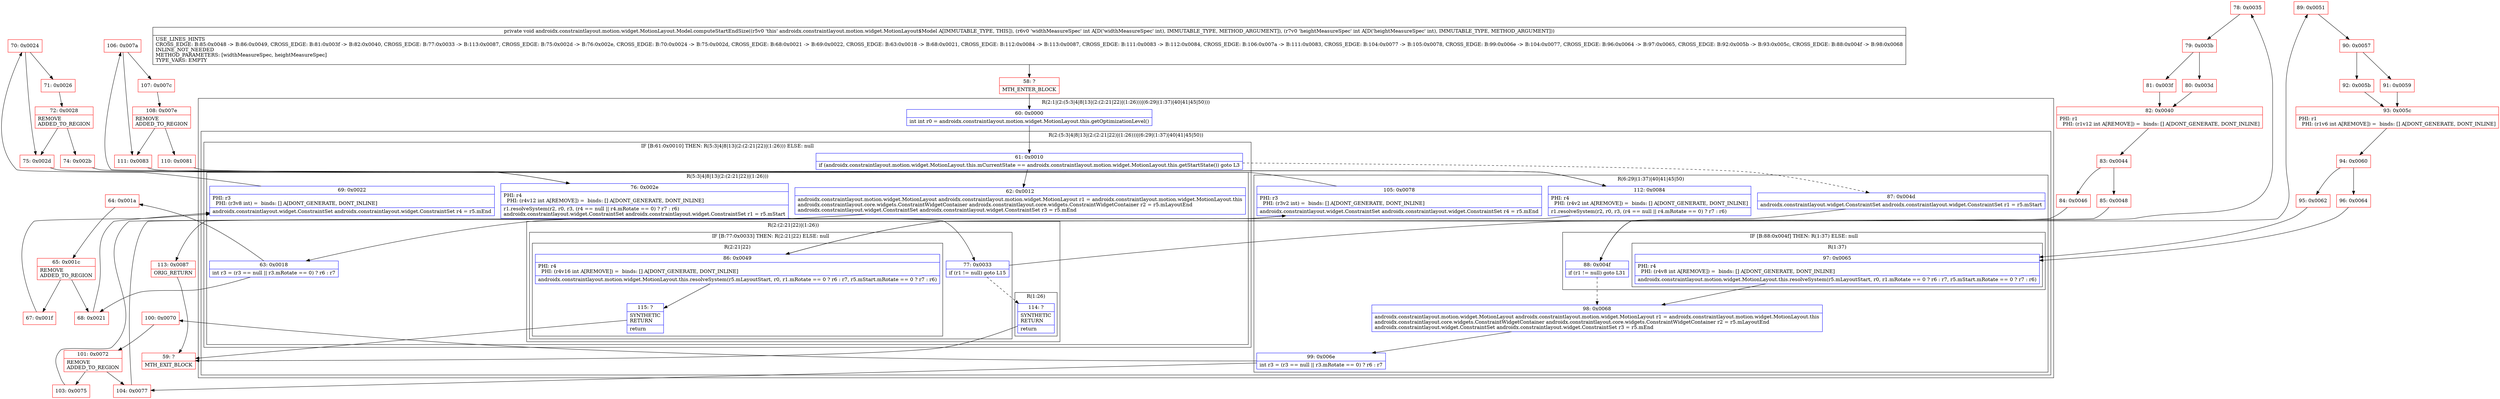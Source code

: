 digraph "CFG forandroidx.constraintlayout.motion.widget.MotionLayout.Model.computeStartEndSize(II)V" {
subgraph cluster_Region_1319753945 {
label = "R(2:1|(2:(5:3|4|8|13|(2:(2:21|22)|(1:26)))|(6:29|(1:37)|40|41|45|50)))";
node [shape=record,color=blue];
Node_60 [shape=record,label="{60\:\ 0x0000|int int r0 = androidx.constraintlayout.motion.widget.MotionLayout.this.getOptimizationLevel()\l}"];
subgraph cluster_Region_1446959279 {
label = "R(2:(5:3|4|8|13|(2:(2:21|22)|(1:26)))|(6:29|(1:37)|40|41|45|50))";
node [shape=record,color=blue];
subgraph cluster_IfRegion_2090867446 {
label = "IF [B:61:0x0010] THEN: R(5:3|4|8|13|(2:(2:21|22)|(1:26))) ELSE: null";
node [shape=record,color=blue];
Node_61 [shape=record,label="{61\:\ 0x0010|if (androidx.constraintlayout.motion.widget.MotionLayout.this.mCurrentState == androidx.constraintlayout.motion.widget.MotionLayout.this.getStartState()) goto L3\l}"];
subgraph cluster_Region_1443052284 {
label = "R(5:3|4|8|13|(2:(2:21|22)|(1:26)))";
node [shape=record,color=blue];
Node_62 [shape=record,label="{62\:\ 0x0012|androidx.constraintlayout.motion.widget.MotionLayout androidx.constraintlayout.motion.widget.MotionLayout r1 = androidx.constraintlayout.motion.widget.MotionLayout.this\landroidx.constraintlayout.core.widgets.ConstraintWidgetContainer androidx.constraintlayout.core.widgets.ConstraintWidgetContainer r2 = r5.mLayoutEnd\landroidx.constraintlayout.widget.ConstraintSet androidx.constraintlayout.widget.ConstraintSet r3 = r5.mEnd\l}"];
Node_63 [shape=record,label="{63\:\ 0x0018|int r3 = (r3 == null \|\| r3.mRotate == 0) ? r6 : r7\l}"];
Node_69 [shape=record,label="{69\:\ 0x0022|PHI: r3 \l  PHI: (r3v8 int) =  binds: [] A[DONT_GENERATE, DONT_INLINE]\l|androidx.constraintlayout.widget.ConstraintSet androidx.constraintlayout.widget.ConstraintSet r4 = r5.mEnd\l}"];
Node_76 [shape=record,label="{76\:\ 0x002e|PHI: r4 \l  PHI: (r4v12 int A[REMOVE]) =  binds: [] A[DONT_GENERATE, DONT_INLINE]\l|r1.resolveSystem(r2, r0, r3, (r4 == null \|\| r4.mRotate == 0) ? r7 : r6)\landroidx.constraintlayout.widget.ConstraintSet androidx.constraintlayout.widget.ConstraintSet r1 = r5.mStart\l}"];
subgraph cluster_Region_1732009832 {
label = "R(2:(2:21|22)|(1:26))";
node [shape=record,color=blue];
subgraph cluster_IfRegion_1439906152 {
label = "IF [B:77:0x0033] THEN: R(2:21|22) ELSE: null";
node [shape=record,color=blue];
Node_77 [shape=record,label="{77\:\ 0x0033|if (r1 != null) goto L15\l}"];
subgraph cluster_Region_683018455 {
label = "R(2:21|22)";
node [shape=record,color=blue];
Node_86 [shape=record,label="{86\:\ 0x0049|PHI: r4 \l  PHI: (r4v16 int A[REMOVE]) =  binds: [] A[DONT_GENERATE, DONT_INLINE]\l|androidx.constraintlayout.motion.widget.MotionLayout.this.resolveSystem(r5.mLayoutStart, r0, r1.mRotate == 0 ? r6 : r7, r5.mStart.mRotate == 0 ? r7 : r6)\l}"];
Node_115 [shape=record,label="{115\:\ ?|SYNTHETIC\lRETURN\l|return\l}"];
}
}
subgraph cluster_Region_1092798280 {
label = "R(1:26)";
node [shape=record,color=blue];
Node_114 [shape=record,label="{114\:\ ?|SYNTHETIC\lRETURN\l|return\l}"];
}
}
}
}
subgraph cluster_Region_35684058 {
label = "R(6:29|(1:37)|40|41|45|50)";
node [shape=record,color=blue];
Node_87 [shape=record,label="{87\:\ 0x004d|androidx.constraintlayout.widget.ConstraintSet androidx.constraintlayout.widget.ConstraintSet r1 = r5.mStart\l}"];
subgraph cluster_IfRegion_1304129720 {
label = "IF [B:88:0x004f] THEN: R(1:37) ELSE: null";
node [shape=record,color=blue];
Node_88 [shape=record,label="{88\:\ 0x004f|if (r1 != null) goto L31\l}"];
subgraph cluster_Region_47124810 {
label = "R(1:37)";
node [shape=record,color=blue];
Node_97 [shape=record,label="{97\:\ 0x0065|PHI: r4 \l  PHI: (r4v8 int A[REMOVE]) =  binds: [] A[DONT_GENERATE, DONT_INLINE]\l|androidx.constraintlayout.motion.widget.MotionLayout.this.resolveSystem(r5.mLayoutStart, r0, r1.mRotate == 0 ? r6 : r7, r5.mStart.mRotate == 0 ? r7 : r6)\l}"];
}
}
Node_98 [shape=record,label="{98\:\ 0x0068|androidx.constraintlayout.motion.widget.MotionLayout androidx.constraintlayout.motion.widget.MotionLayout r1 = androidx.constraintlayout.motion.widget.MotionLayout.this\landroidx.constraintlayout.core.widgets.ConstraintWidgetContainer androidx.constraintlayout.core.widgets.ConstraintWidgetContainer r2 = r5.mLayoutEnd\landroidx.constraintlayout.widget.ConstraintSet androidx.constraintlayout.widget.ConstraintSet r3 = r5.mEnd\l}"];
Node_99 [shape=record,label="{99\:\ 0x006e|int r3 = (r3 == null \|\| r3.mRotate == 0) ? r6 : r7\l}"];
Node_105 [shape=record,label="{105\:\ 0x0078|PHI: r3 \l  PHI: (r3v2 int) =  binds: [] A[DONT_GENERATE, DONT_INLINE]\l|androidx.constraintlayout.widget.ConstraintSet androidx.constraintlayout.widget.ConstraintSet r4 = r5.mEnd\l}"];
Node_112 [shape=record,label="{112\:\ 0x0084|PHI: r4 \l  PHI: (r4v2 int A[REMOVE]) =  binds: [] A[DONT_GENERATE, DONT_INLINE]\l|r1.resolveSystem(r2, r0, r3, (r4 == null \|\| r4.mRotate == 0) ? r7 : r6)\l}"];
}
}
}
Node_58 [shape=record,color=red,label="{58\:\ ?|MTH_ENTER_BLOCK\l}"];
Node_64 [shape=record,color=red,label="{64\:\ 0x001a}"];
Node_65 [shape=record,color=red,label="{65\:\ 0x001c|REMOVE\lADDED_TO_REGION\l}"];
Node_67 [shape=record,color=red,label="{67\:\ 0x001f}"];
Node_70 [shape=record,color=red,label="{70\:\ 0x0024}"];
Node_71 [shape=record,color=red,label="{71\:\ 0x0026}"];
Node_72 [shape=record,color=red,label="{72\:\ 0x0028|REMOVE\lADDED_TO_REGION\l}"];
Node_74 [shape=record,color=red,label="{74\:\ 0x002b}"];
Node_78 [shape=record,color=red,label="{78\:\ 0x0035}"];
Node_79 [shape=record,color=red,label="{79\:\ 0x003b}"];
Node_80 [shape=record,color=red,label="{80\:\ 0x003d}"];
Node_82 [shape=record,color=red,label="{82\:\ 0x0040|PHI: r1 \l  PHI: (r1v12 int A[REMOVE]) =  binds: [] A[DONT_GENERATE, DONT_INLINE]\l}"];
Node_83 [shape=record,color=red,label="{83\:\ 0x0044}"];
Node_84 [shape=record,color=red,label="{84\:\ 0x0046}"];
Node_59 [shape=record,color=red,label="{59\:\ ?|MTH_EXIT_BLOCK\l}"];
Node_85 [shape=record,color=red,label="{85\:\ 0x0048}"];
Node_81 [shape=record,color=red,label="{81\:\ 0x003f}"];
Node_75 [shape=record,color=red,label="{75\:\ 0x002d}"];
Node_68 [shape=record,color=red,label="{68\:\ 0x0021}"];
Node_89 [shape=record,color=red,label="{89\:\ 0x0051}"];
Node_90 [shape=record,color=red,label="{90\:\ 0x0057}"];
Node_91 [shape=record,color=red,label="{91\:\ 0x0059}"];
Node_93 [shape=record,color=red,label="{93\:\ 0x005c|PHI: r1 \l  PHI: (r1v6 int A[REMOVE]) =  binds: [] A[DONT_GENERATE, DONT_INLINE]\l}"];
Node_94 [shape=record,color=red,label="{94\:\ 0x0060}"];
Node_95 [shape=record,color=red,label="{95\:\ 0x0062}"];
Node_96 [shape=record,color=red,label="{96\:\ 0x0064}"];
Node_92 [shape=record,color=red,label="{92\:\ 0x005b}"];
Node_100 [shape=record,color=red,label="{100\:\ 0x0070}"];
Node_101 [shape=record,color=red,label="{101\:\ 0x0072|REMOVE\lADDED_TO_REGION\l}"];
Node_103 [shape=record,color=red,label="{103\:\ 0x0075}"];
Node_106 [shape=record,color=red,label="{106\:\ 0x007a}"];
Node_107 [shape=record,color=red,label="{107\:\ 0x007c}"];
Node_108 [shape=record,color=red,label="{108\:\ 0x007e|REMOVE\lADDED_TO_REGION\l}"];
Node_110 [shape=record,color=red,label="{110\:\ 0x0081}"];
Node_113 [shape=record,color=red,label="{113\:\ 0x0087|ORIG_RETURN\l}"];
Node_111 [shape=record,color=red,label="{111\:\ 0x0083}"];
Node_104 [shape=record,color=red,label="{104\:\ 0x0077}"];
MethodNode[shape=record,label="{private void androidx.constraintlayout.motion.widget.MotionLayout.Model.computeStartEndSize((r5v0 'this' androidx.constraintlayout.motion.widget.MotionLayout$Model A[IMMUTABLE_TYPE, THIS]), (r6v0 'widthMeasureSpec' int A[D('widthMeasureSpec' int), IMMUTABLE_TYPE, METHOD_ARGUMENT]), (r7v0 'heightMeasureSpec' int A[D('heightMeasureSpec' int), IMMUTABLE_TYPE, METHOD_ARGUMENT]))  | USE_LINES_HINTS\lCROSS_EDGE: B:85:0x0048 \-\> B:86:0x0049, CROSS_EDGE: B:81:0x003f \-\> B:82:0x0040, CROSS_EDGE: B:77:0x0033 \-\> B:113:0x0087, CROSS_EDGE: B:75:0x002d \-\> B:76:0x002e, CROSS_EDGE: B:70:0x0024 \-\> B:75:0x002d, CROSS_EDGE: B:68:0x0021 \-\> B:69:0x0022, CROSS_EDGE: B:63:0x0018 \-\> B:68:0x0021, CROSS_EDGE: B:112:0x0084 \-\> B:113:0x0087, CROSS_EDGE: B:111:0x0083 \-\> B:112:0x0084, CROSS_EDGE: B:106:0x007a \-\> B:111:0x0083, CROSS_EDGE: B:104:0x0077 \-\> B:105:0x0078, CROSS_EDGE: B:99:0x006e \-\> B:104:0x0077, CROSS_EDGE: B:96:0x0064 \-\> B:97:0x0065, CROSS_EDGE: B:92:0x005b \-\> B:93:0x005c, CROSS_EDGE: B:88:0x004f \-\> B:98:0x0068\lINLINE_NOT_NEEDED\lMETHOD_PARAMETERS: [widthMeasureSpec, heightMeasureSpec]\lTYPE_VARS: EMPTY\l}"];
MethodNode -> Node_58;Node_60 -> Node_61;
Node_61 -> Node_62;
Node_61 -> Node_87[style=dashed];
Node_62 -> Node_63;
Node_63 -> Node_64;
Node_63 -> Node_68;
Node_69 -> Node_70;
Node_76 -> Node_77;
Node_77 -> Node_78;
Node_77 -> Node_114[style=dashed];
Node_86 -> Node_115;
Node_115 -> Node_59;
Node_114 -> Node_59;
Node_87 -> Node_88;
Node_88 -> Node_89;
Node_88 -> Node_98[style=dashed];
Node_97 -> Node_98;
Node_98 -> Node_99;
Node_99 -> Node_100;
Node_99 -> Node_104;
Node_105 -> Node_106;
Node_112 -> Node_113;
Node_58 -> Node_60;
Node_64 -> Node_65;
Node_65 -> Node_67;
Node_65 -> Node_68;
Node_67 -> Node_69;
Node_70 -> Node_71;
Node_70 -> Node_75;
Node_71 -> Node_72;
Node_72 -> Node_74;
Node_72 -> Node_75;
Node_74 -> Node_76;
Node_78 -> Node_79;
Node_79 -> Node_80;
Node_79 -> Node_81;
Node_80 -> Node_82;
Node_82 -> Node_83;
Node_83 -> Node_84;
Node_83 -> Node_85;
Node_84 -> Node_86;
Node_85 -> Node_86;
Node_81 -> Node_82;
Node_75 -> Node_76;
Node_68 -> Node_69;
Node_89 -> Node_90;
Node_90 -> Node_91;
Node_90 -> Node_92;
Node_91 -> Node_93;
Node_93 -> Node_94;
Node_94 -> Node_95;
Node_94 -> Node_96;
Node_95 -> Node_97;
Node_96 -> Node_97;
Node_92 -> Node_93;
Node_100 -> Node_101;
Node_101 -> Node_103;
Node_101 -> Node_104;
Node_103 -> Node_105;
Node_106 -> Node_107;
Node_106 -> Node_111;
Node_107 -> Node_108;
Node_108 -> Node_110;
Node_108 -> Node_111;
Node_110 -> Node_112;
Node_113 -> Node_59;
Node_111 -> Node_112;
Node_104 -> Node_105;
}

